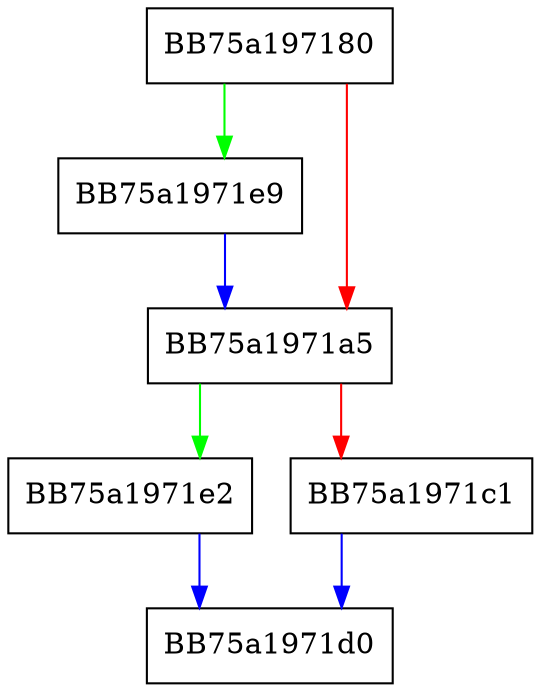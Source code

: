 digraph GetStructSize {
  node [shape="box"];
  graph [splines=ortho];
  BB75a197180 -> BB75a1971e9 [color="green"];
  BB75a197180 -> BB75a1971a5 [color="red"];
  BB75a1971a5 -> BB75a1971e2 [color="green"];
  BB75a1971a5 -> BB75a1971c1 [color="red"];
  BB75a1971c1 -> BB75a1971d0 [color="blue"];
  BB75a1971e2 -> BB75a1971d0 [color="blue"];
  BB75a1971e9 -> BB75a1971a5 [color="blue"];
}